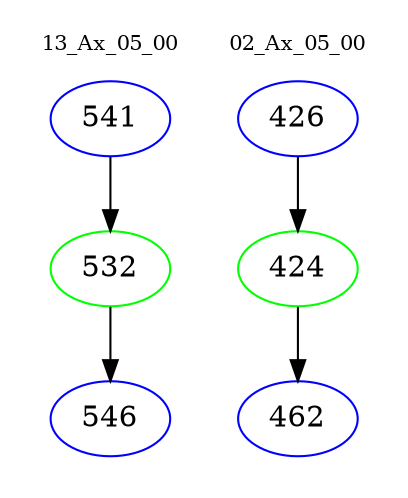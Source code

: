 digraph{
subgraph cluster_0 {
color = white
label = "13_Ax_05_00";
fontsize=10;
T0_541 [label="541", color="blue"]
T0_541 -> T0_532 [color="black"]
T0_532 [label="532", color="green"]
T0_532 -> T0_546 [color="black"]
T0_546 [label="546", color="blue"]
}
subgraph cluster_1 {
color = white
label = "02_Ax_05_00";
fontsize=10;
T1_426 [label="426", color="blue"]
T1_426 -> T1_424 [color="black"]
T1_424 [label="424", color="green"]
T1_424 -> T1_462 [color="black"]
T1_462 [label="462", color="blue"]
}
}
